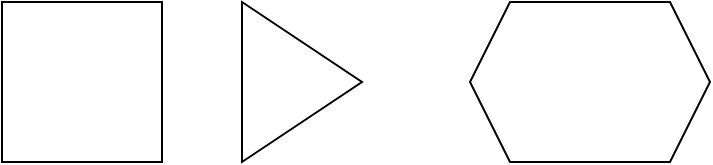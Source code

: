 <mxfile version="20.5.1" type="github">
  <diagram id="eK0S5H4VNHzqMj0i2RsN" name="페이지-1">
    <mxGraphModel dx="783" dy="1147" grid="1" gridSize="10" guides="1" tooltips="1" connect="1" arrows="1" fold="1" page="1" pageScale="1" pageWidth="827" pageHeight="1169" math="0" shadow="0">
      <root>
        <mxCell id="0" />
        <mxCell id="1" parent="0" />
        <mxCell id="Mxx7ltMFr370d4NeZxQW-1" value="" style="whiteSpace=wrap;html=1;aspect=fixed;" vertex="1" parent="1">
          <mxGeometry x="120" y="160" width="80" height="80" as="geometry" />
        </mxCell>
        <mxCell id="Mxx7ltMFr370d4NeZxQW-2" value="" style="triangle;whiteSpace=wrap;html=1;" vertex="1" parent="1">
          <mxGeometry x="240" y="160" width="60" height="80" as="geometry" />
        </mxCell>
        <mxCell id="Mxx7ltMFr370d4NeZxQW-3" value="" style="shape=hexagon;perimeter=hexagonPerimeter2;whiteSpace=wrap;html=1;fixedSize=1;" vertex="1" parent="1">
          <mxGeometry x="354" y="160" width="120" height="80" as="geometry" />
        </mxCell>
      </root>
    </mxGraphModel>
  </diagram>
</mxfile>

